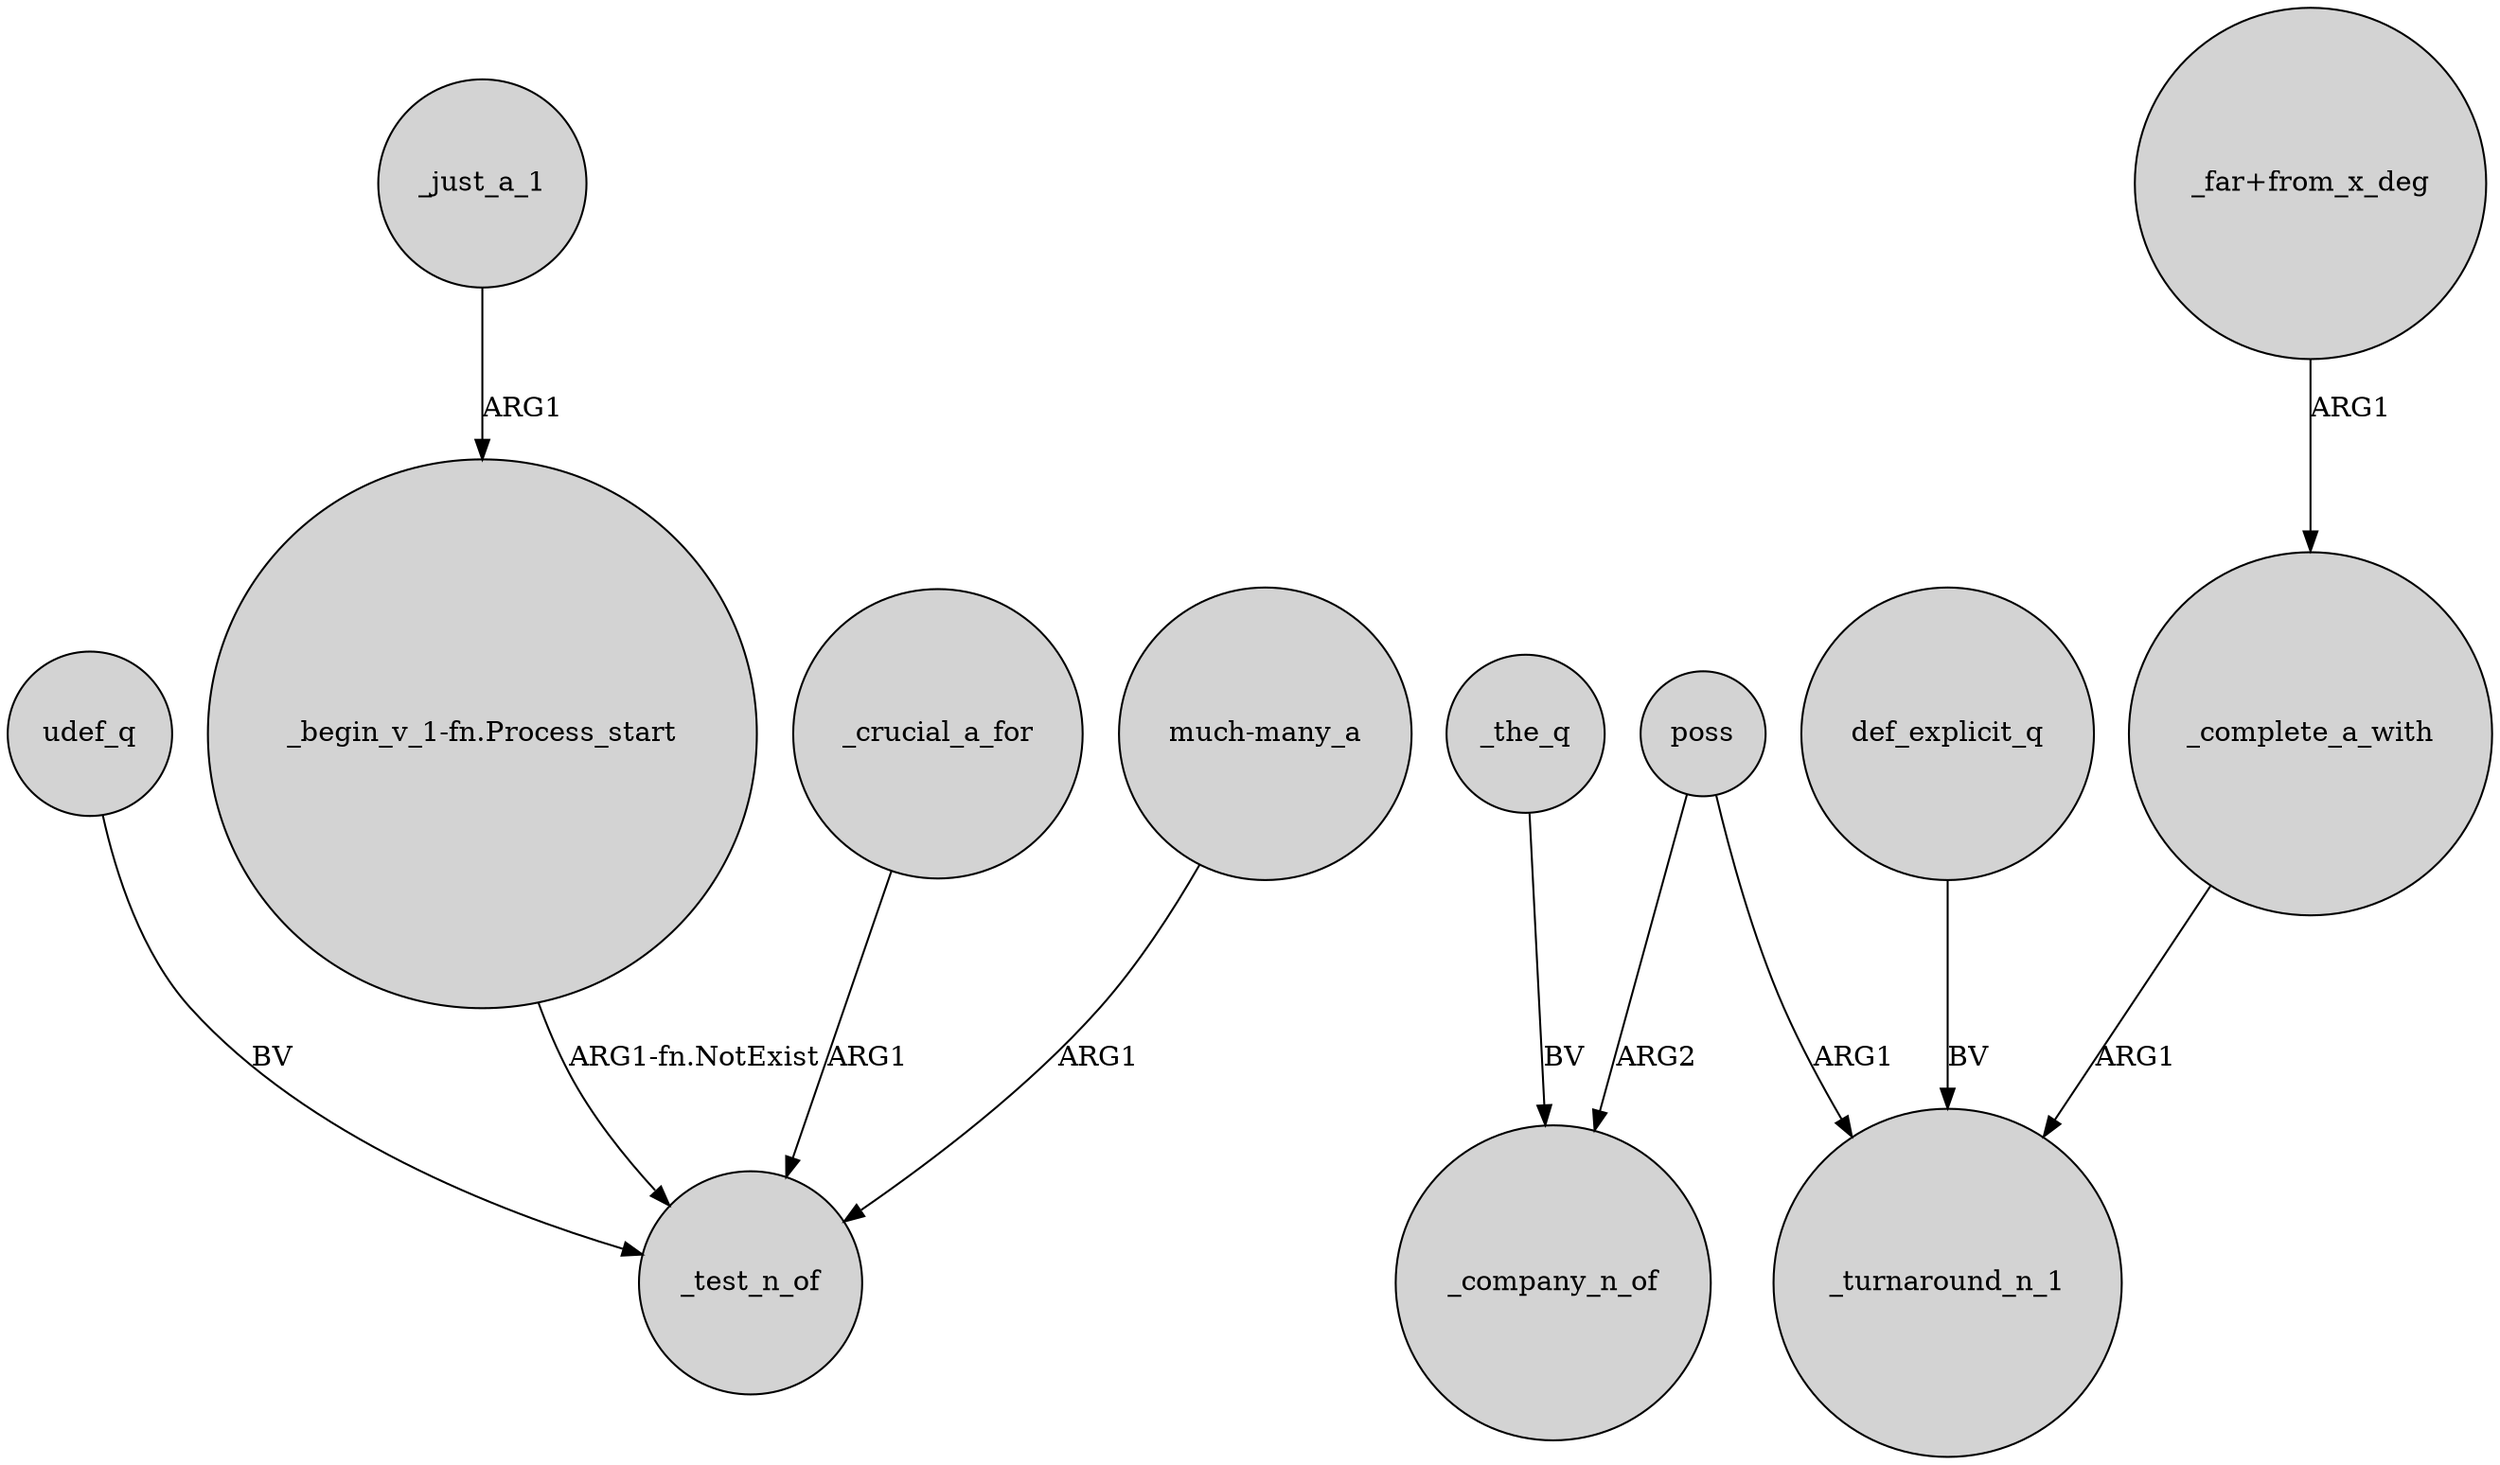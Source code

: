 digraph {
	node [shape=circle style=filled]
	udef_q -> _test_n_of [label=BV]
	poss -> _company_n_of [label=ARG2]
	poss -> _turnaround_n_1 [label=ARG1]
	_just_a_1 -> "_begin_v_1-fn.Process_start" [label=ARG1]
	"_far+from_x_deg" -> _complete_a_with [label=ARG1]
	_crucial_a_for -> _test_n_of [label=ARG1]
	_the_q -> _company_n_of [label=BV]
	"_begin_v_1-fn.Process_start" -> _test_n_of [label="ARG1-fn.NotExist"]
	"much-many_a" -> _test_n_of [label=ARG1]
	def_explicit_q -> _turnaround_n_1 [label=BV]
	_complete_a_with -> _turnaround_n_1 [label=ARG1]
}
